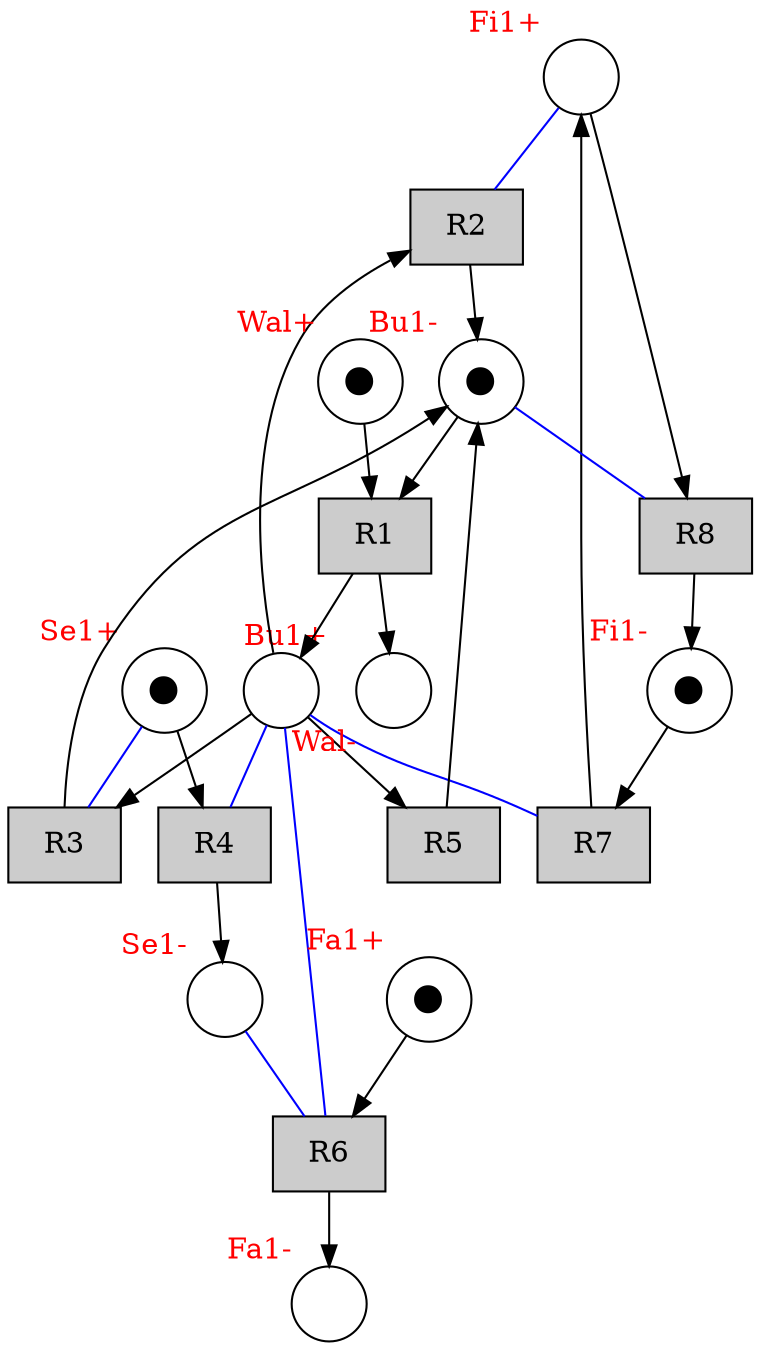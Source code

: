 digraph test {
  p9 -> t2 [arrowhead=none color="blue"];
  p5 -> t3 [arrowhead=none color="blue"];
  p3 -> t4 [arrowhead=none color="blue"];
  p3 -> t6 [arrowhead=none color="blue"];
  p6 -> t6 [arrowhead=none color="blue"];
  p3 -> t7 [arrowhead=none color="blue"];
  p4 -> t8 [arrowhead=none color="blue"];
  t1 -> p3;
  t1 -> p2;
  t2 -> p4;
  t3 -> p4;
  t4 -> p6;
  t5 -> p4;
  t6 -> p8;
  t7 -> p9;
  t8 -> p10;
  p4 -> t1;
  p1 -> t1;
  p3 -> t2;
  p3 -> t3;
  p5 -> t4;
  p3 -> t5;
  p7 -> t6;
  p10 -> t7;
  p9 -> t8;
  p1 [label="⬤" xlabel= <<FONT COLOR="red">Wal+</FONT>> shape=circle ];
  p2 [label="" xlabel= <<FONT COLOR="red">Wal-</FONT>> shape=circle ];
  p3 [label="" xlabel= <<FONT COLOR="red">Bu1+</FONT>> shape=circle ];
  p4 [label="⬤" xlabel= <<FONT COLOR="red">Bu1-</FONT>> shape=circle ];
  p5 [label="⬤" xlabel= <<FONT COLOR="red">Se1+</FONT>> shape=circle ];
  p6 [label="" xlabel= <<FONT COLOR="red">Se1-</FONT>> shape=circle ];
  p7 [label="⬤" xlabel= <<FONT COLOR="red">Fa1+</FONT>> shape=circle ];
  p8 [label="" xlabel= <<FONT COLOR="red">Fa1-</FONT>> shape=circle ];
  p9 [label="" xlabel= <<FONT COLOR="red">Fi1+</FONT>> shape=circle ];
  p10 [label="⬤" xlabel= <<FONT COLOR="red">Fi1-</FONT>> shape=circle ];
  t1 [fillcolor="#cccccc" label="R1" shape=box style=filled];
  t2 [fillcolor="#cccccc" label="R2" shape=box style=filled];
  t3 [fillcolor="#cccccc" label="R3" shape=box style=filled];
  t4 [fillcolor="#cccccc" label="R4" shape=box style=filled];
  t5 [fillcolor="#cccccc" label="R5" shape=box style=filled];
  t6 [fillcolor="#cccccc" label="R6" shape=box style=filled];
  t7 [fillcolor="#cccccc" label="R7" shape=box style=filled];
  t8 [fillcolor="#cccccc" label="R8" shape=box style=filled];
}